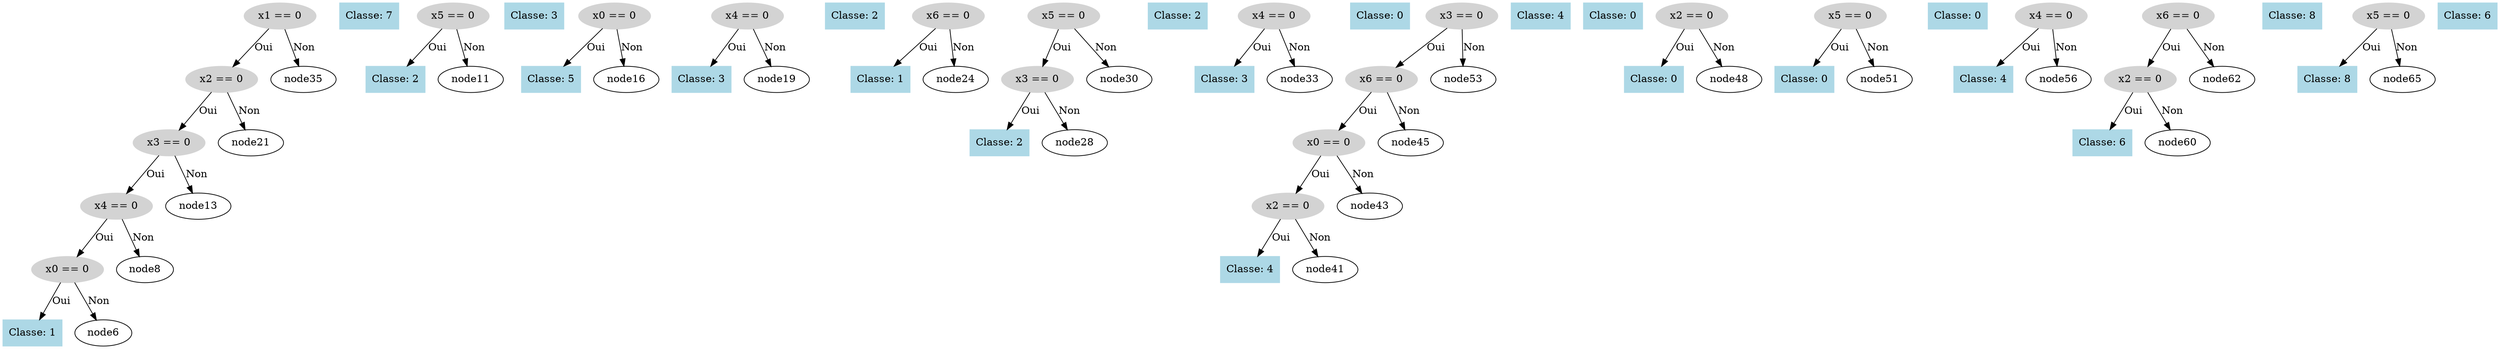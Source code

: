 digraph DecisionTree {
  node0 [label="x1 == 0", shape=ellipse, style=filled, color=lightgray];
  node0 -> node1 [label="Oui"];
  node1 [label="x2 == 0", shape=ellipse, style=filled, color=lightgray];
  node1 -> node2 [label="Oui"];
  node2 [label="x3 == 0", shape=ellipse, style=filled, color=lightgray];
  node2 -> node3 [label="Oui"];
  node3 [label="x4 == 0", shape=ellipse, style=filled, color=lightgray];
  node3 -> node4 [label="Oui"];
  node4 [label="x0 == 0", shape=ellipse, style=filled, color=lightgray];
  node4 -> node5 [label="Oui"];
  node5 [label="Classe: 1", shape=box, style=filled, color=lightblue];
  node4 -> node6 [label="Non"];
  node7 [label="Classe: 7", shape=box, style=filled, color=lightblue];
  node3 -> node8 [label="Non"];
  node9 [label="x5 == 0", shape=ellipse, style=filled, color=lightgray];
  node9 -> node10 [label="Oui"];
  node10 [label="Classe: 2", shape=box, style=filled, color=lightblue];
  node9 -> node11 [label="Non"];
  node12 [label="Classe: 3", shape=box, style=filled, color=lightblue];
  node2 -> node13 [label="Non"];
  node14 [label="x0 == 0", shape=ellipse, style=filled, color=lightgray];
  node14 -> node15 [label="Oui"];
  node15 [label="Classe: 5", shape=box, style=filled, color=lightblue];
  node14 -> node16 [label="Non"];
  node17 [label="x4 == 0", shape=ellipse, style=filled, color=lightgray];
  node17 -> node18 [label="Oui"];
  node18 [label="Classe: 3", shape=box, style=filled, color=lightblue];
  node17 -> node19 [label="Non"];
  node20 [label="Classe: 2", shape=box, style=filled, color=lightblue];
  node1 -> node21 [label="Non"];
  node22 [label="x6 == 0", shape=ellipse, style=filled, color=lightgray];
  node22 -> node23 [label="Oui"];
  node23 [label="Classe: 1", shape=box, style=filled, color=lightblue];
  node22 -> node24 [label="Non"];
  node25 [label="x5 == 0", shape=ellipse, style=filled, color=lightgray];
  node25 -> node26 [label="Oui"];
  node26 [label="x3 == 0", shape=ellipse, style=filled, color=lightgray];
  node26 -> node27 [label="Oui"];
  node27 [label="Classe: 2", shape=box, style=filled, color=lightblue];
  node26 -> node28 [label="Non"];
  node29 [label="Classe: 2", shape=box, style=filled, color=lightblue];
  node25 -> node30 [label="Non"];
  node31 [label="x4 == 0", shape=ellipse, style=filled, color=lightgray];
  node31 -> node32 [label="Oui"];
  node32 [label="Classe: 3", shape=box, style=filled, color=lightblue];
  node31 -> node33 [label="Non"];
  node34 [label="Classe: 0", shape=box, style=filled, color=lightblue];
  node0 -> node35 [label="Non"];
  node36 [label="x3 == 0", shape=ellipse, style=filled, color=lightgray];
  node36 -> node37 [label="Oui"];
  node37 [label="x6 == 0", shape=ellipse, style=filled, color=lightgray];
  node37 -> node38 [label="Oui"];
  node38 [label="x0 == 0", shape=ellipse, style=filled, color=lightgray];
  node38 -> node39 [label="Oui"];
  node39 [label="x2 == 0", shape=ellipse, style=filled, color=lightgray];
  node39 -> node40 [label="Oui"];
  node40 [label="Classe: 4", shape=box, style=filled, color=lightblue];
  node39 -> node41 [label="Non"];
  node42 [label="Classe: 4", shape=box, style=filled, color=lightblue];
  node38 -> node43 [label="Non"];
  node44 [label="Classe: 0", shape=box, style=filled, color=lightblue];
  node37 -> node45 [label="Non"];
  node46 [label="x2 == 0", shape=ellipse, style=filled, color=lightgray];
  node46 -> node47 [label="Oui"];
  node47 [label="Classe: 0", shape=box, style=filled, color=lightblue];
  node46 -> node48 [label="Non"];
  node49 [label="x5 == 0", shape=ellipse, style=filled, color=lightgray];
  node49 -> node50 [label="Oui"];
  node50 [label="Classe: 0", shape=box, style=filled, color=lightblue];
  node49 -> node51 [label="Non"];
  node52 [label="Classe: 0", shape=box, style=filled, color=lightblue];
  node36 -> node53 [label="Non"];
  node54 [label="x4 == 0", shape=ellipse, style=filled, color=lightgray];
  node54 -> node55 [label="Oui"];
  node55 [label="Classe: 4", shape=box, style=filled, color=lightblue];
  node54 -> node56 [label="Non"];
  node57 [label="x6 == 0", shape=ellipse, style=filled, color=lightgray];
  node57 -> node58 [label="Oui"];
  node58 [label="x2 == 0", shape=ellipse, style=filled, color=lightgray];
  node58 -> node59 [label="Oui"];
  node59 [label="Classe: 6", shape=box, style=filled, color=lightblue];
  node58 -> node60 [label="Non"];
  node61 [label="Classe: 8", shape=box, style=filled, color=lightblue];
  node57 -> node62 [label="Non"];
  node63 [label="x5 == 0", shape=ellipse, style=filled, color=lightgray];
  node63 -> node64 [label="Oui"];
  node64 [label="Classe: 8", shape=box, style=filled, color=lightblue];
  node63 -> node65 [label="Non"];
  node66 [label="Classe: 6", shape=box, style=filled, color=lightblue];
}
